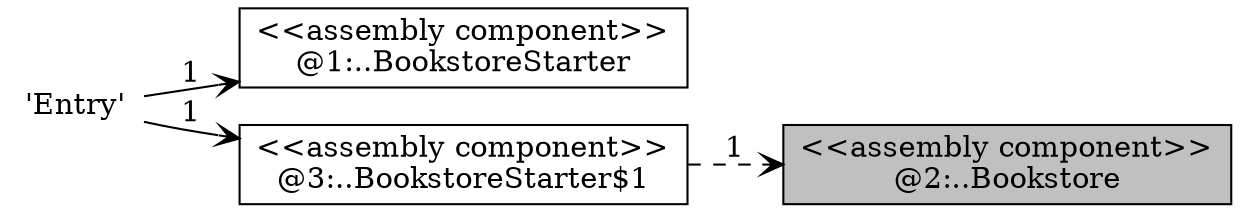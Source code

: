 digraph G {
 rankdir=LR;
"depNode_0" [label="'Entry'",shape="none"]

"depNode_1" [label="<<assembly component>>\n@1:..BookstoreStarter",shape="box",style="filled",color="#000000",fillcolor="white"]

"depNode_2" [label="<<assembly component>>\n@2:..Bookstore",shape="box",style="filled",color="#000000",fillcolor="gray"]

"depNode_3" [label="<<assembly component>>\n@3:..BookstoreStarter$1",shape="box",style="filled",color="#000000",fillcolor="white"]

depNode_0->depNode_1[label=1, style="solid", arrowhead="open", color="#000000"]
depNode_0->depNode_3[label=1, style="solid", arrowhead="open", color="#000000"]
depNode_3->depNode_2[label=1, style="dashed", arrowhead="open", color="#000000"]
}
